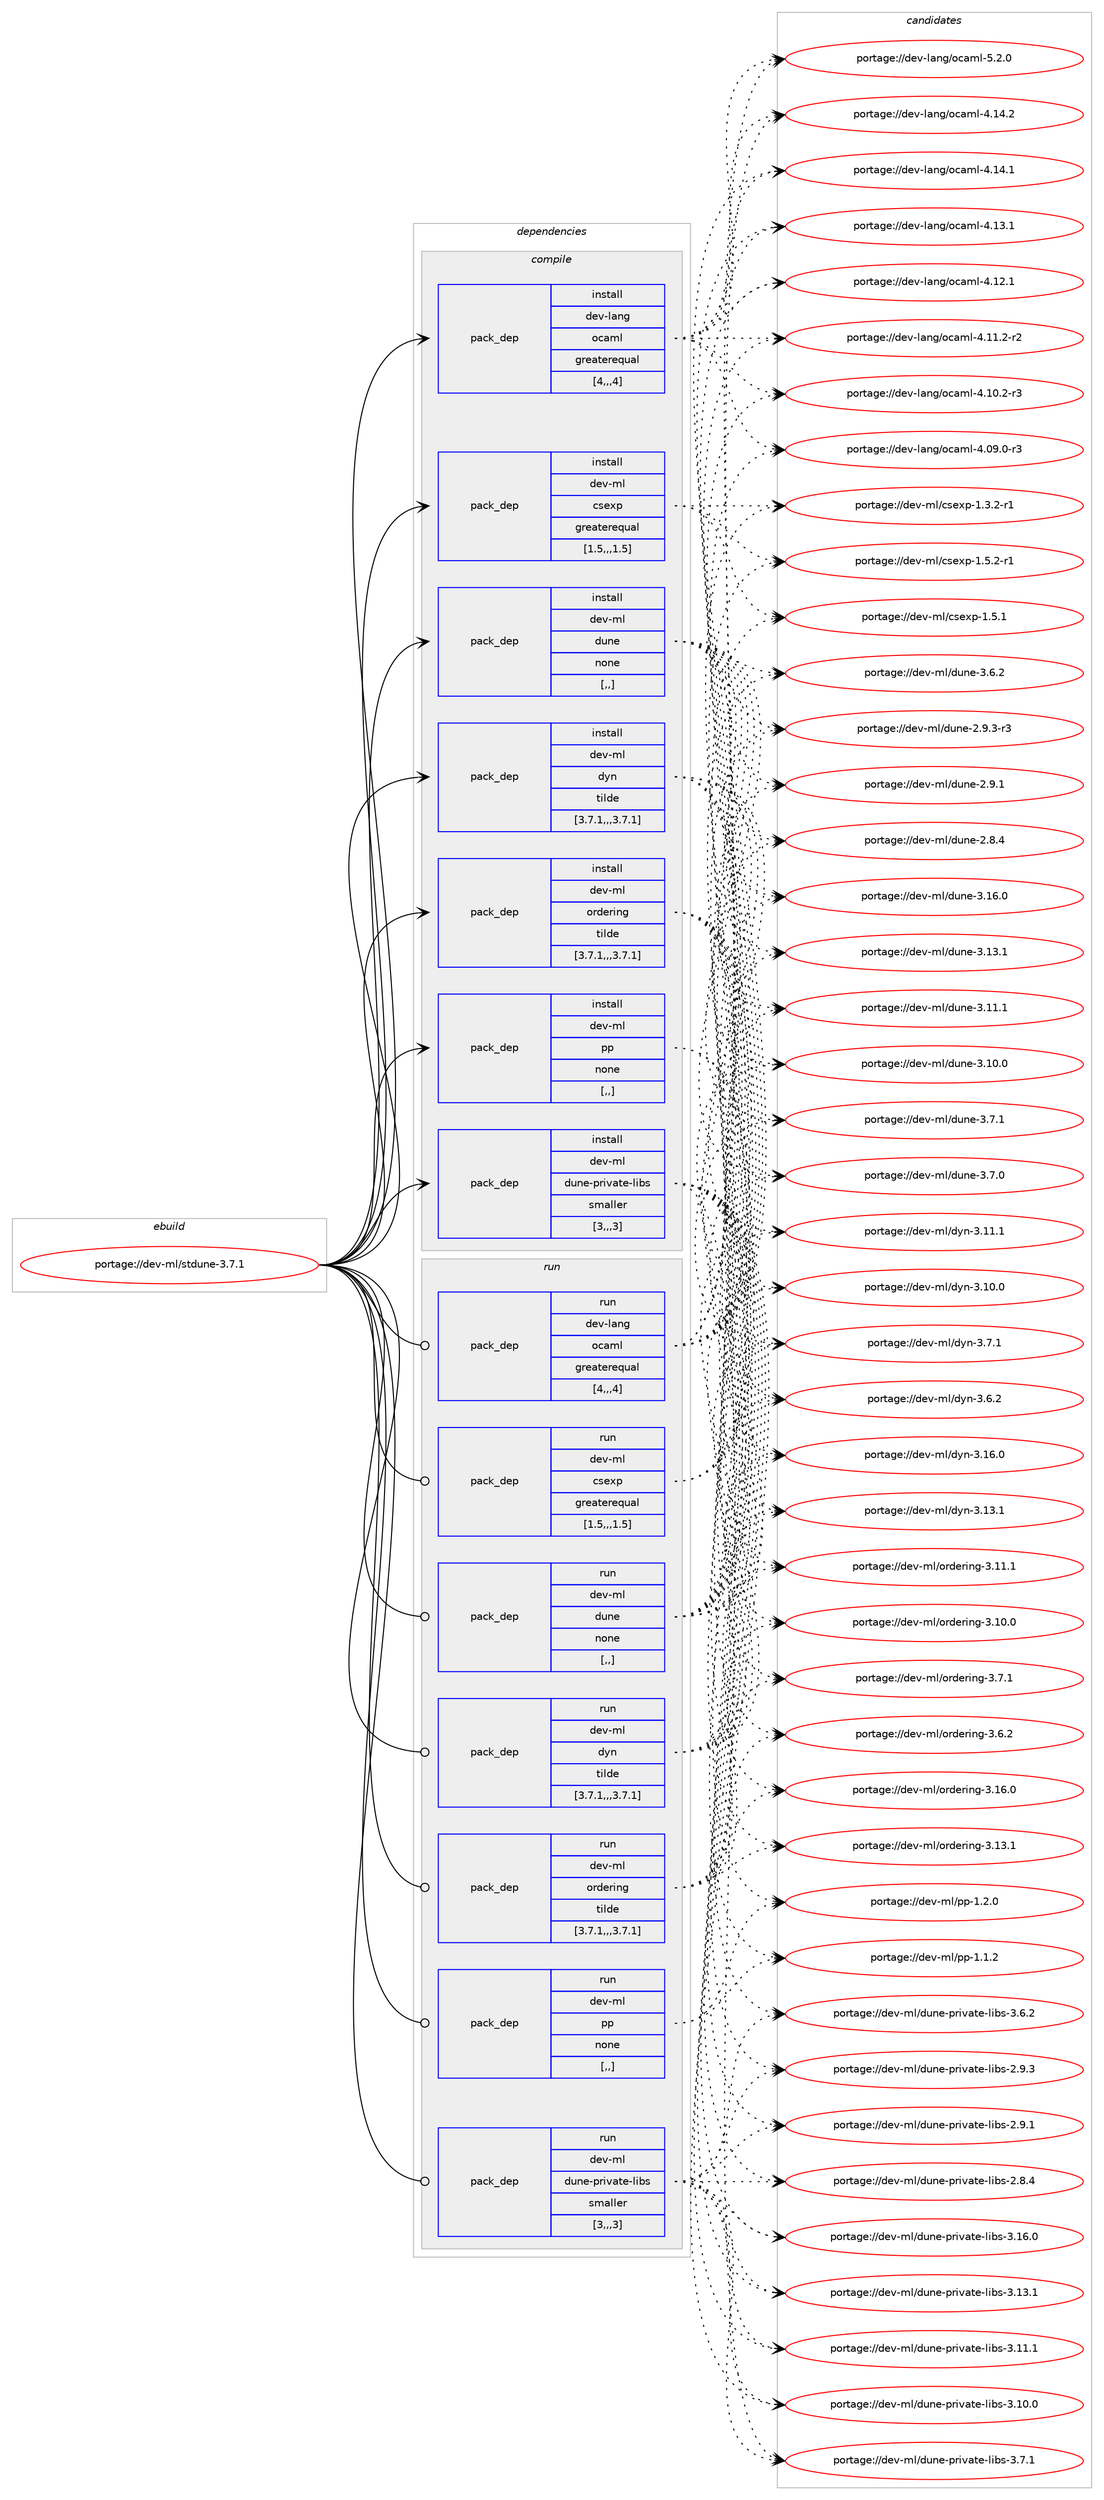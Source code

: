digraph prolog {

# *************
# Graph options
# *************

newrank=true;
concentrate=true;
compound=true;
graph [rankdir=LR,fontname=Helvetica,fontsize=10,ranksep=1.5];#, ranksep=2.5, nodesep=0.2];
edge  [arrowhead=vee];
node  [fontname=Helvetica,fontsize=10];

# **********
# The ebuild
# **********

subgraph cluster_leftcol {
color=gray;
rank=same;
label=<<i>ebuild</i>>;
id [label="portage://dev-ml/stdune-3.7.1", color=red, width=4, href="../dev-ml/stdune-3.7.1.svg"];
}

# ****************
# The dependencies
# ****************

subgraph cluster_midcol {
color=gray;
label=<<i>dependencies</i>>;
subgraph cluster_compile {
fillcolor="#eeeeee";
style=filled;
label=<<i>compile</i>>;
subgraph pack93336 {
dependency124003 [label=<<TABLE BORDER="0" CELLBORDER="1" CELLSPACING="0" CELLPADDING="4" WIDTH="220"><TR><TD ROWSPAN="6" CELLPADDING="30">pack_dep</TD></TR><TR><TD WIDTH="110">install</TD></TR><TR><TD>dev-lang</TD></TR><TR><TD>ocaml</TD></TR><TR><TD>greaterequal</TD></TR><TR><TD>[4,,,4]</TD></TR></TABLE>>, shape=none, color=blue];
}
id:e -> dependency124003:w [weight=20,style="solid",arrowhead="vee"];
subgraph pack93337 {
dependency124004 [label=<<TABLE BORDER="0" CELLBORDER="1" CELLSPACING="0" CELLPADDING="4" WIDTH="220"><TR><TD ROWSPAN="6" CELLPADDING="30">pack_dep</TD></TR><TR><TD WIDTH="110">install</TD></TR><TR><TD>dev-ml</TD></TR><TR><TD>csexp</TD></TR><TR><TD>greaterequal</TD></TR><TR><TD>[1.5,,,1.5]</TD></TR></TABLE>>, shape=none, color=blue];
}
id:e -> dependency124004:w [weight=20,style="solid",arrowhead="vee"];
subgraph pack93338 {
dependency124005 [label=<<TABLE BORDER="0" CELLBORDER="1" CELLSPACING="0" CELLPADDING="4" WIDTH="220"><TR><TD ROWSPAN="6" CELLPADDING="30">pack_dep</TD></TR><TR><TD WIDTH="110">install</TD></TR><TR><TD>dev-ml</TD></TR><TR><TD>dune</TD></TR><TR><TD>none</TD></TR><TR><TD>[,,]</TD></TR></TABLE>>, shape=none, color=blue];
}
id:e -> dependency124005:w [weight=20,style="solid",arrowhead="vee"];
subgraph pack93339 {
dependency124006 [label=<<TABLE BORDER="0" CELLBORDER="1" CELLSPACING="0" CELLPADDING="4" WIDTH="220"><TR><TD ROWSPAN="6" CELLPADDING="30">pack_dep</TD></TR><TR><TD WIDTH="110">install</TD></TR><TR><TD>dev-ml</TD></TR><TR><TD>dyn</TD></TR><TR><TD>tilde</TD></TR><TR><TD>[3.7.1,,,3.7.1]</TD></TR></TABLE>>, shape=none, color=blue];
}
id:e -> dependency124006:w [weight=20,style="solid",arrowhead="vee"];
subgraph pack93340 {
dependency124007 [label=<<TABLE BORDER="0" CELLBORDER="1" CELLSPACING="0" CELLPADDING="4" WIDTH="220"><TR><TD ROWSPAN="6" CELLPADDING="30">pack_dep</TD></TR><TR><TD WIDTH="110">install</TD></TR><TR><TD>dev-ml</TD></TR><TR><TD>ordering</TD></TR><TR><TD>tilde</TD></TR><TR><TD>[3.7.1,,,3.7.1]</TD></TR></TABLE>>, shape=none, color=blue];
}
id:e -> dependency124007:w [weight=20,style="solid",arrowhead="vee"];
subgraph pack93341 {
dependency124008 [label=<<TABLE BORDER="0" CELLBORDER="1" CELLSPACING="0" CELLPADDING="4" WIDTH="220"><TR><TD ROWSPAN="6" CELLPADDING="30">pack_dep</TD></TR><TR><TD WIDTH="110">install</TD></TR><TR><TD>dev-ml</TD></TR><TR><TD>pp</TD></TR><TR><TD>none</TD></TR><TR><TD>[,,]</TD></TR></TABLE>>, shape=none, color=blue];
}
id:e -> dependency124008:w [weight=20,style="solid",arrowhead="vee"];
subgraph pack93342 {
dependency124009 [label=<<TABLE BORDER="0" CELLBORDER="1" CELLSPACING="0" CELLPADDING="4" WIDTH="220"><TR><TD ROWSPAN="6" CELLPADDING="30">pack_dep</TD></TR><TR><TD WIDTH="110">install</TD></TR><TR><TD>dev-ml</TD></TR><TR><TD>dune-private-libs</TD></TR><TR><TD>smaller</TD></TR><TR><TD>[3,,,3]</TD></TR></TABLE>>, shape=none, color=blue];
}
id:e -> dependency124009:w [weight=20,style="solid",arrowhead="vee"];
}
subgraph cluster_compileandrun {
fillcolor="#eeeeee";
style=filled;
label=<<i>compile and run</i>>;
}
subgraph cluster_run {
fillcolor="#eeeeee";
style=filled;
label=<<i>run</i>>;
subgraph pack93343 {
dependency124010 [label=<<TABLE BORDER="0" CELLBORDER="1" CELLSPACING="0" CELLPADDING="4" WIDTH="220"><TR><TD ROWSPAN="6" CELLPADDING="30">pack_dep</TD></TR><TR><TD WIDTH="110">run</TD></TR><TR><TD>dev-lang</TD></TR><TR><TD>ocaml</TD></TR><TR><TD>greaterequal</TD></TR><TR><TD>[4,,,4]</TD></TR></TABLE>>, shape=none, color=blue];
}
id:e -> dependency124010:w [weight=20,style="solid",arrowhead="odot"];
subgraph pack93344 {
dependency124011 [label=<<TABLE BORDER="0" CELLBORDER="1" CELLSPACING="0" CELLPADDING="4" WIDTH="220"><TR><TD ROWSPAN="6" CELLPADDING="30">pack_dep</TD></TR><TR><TD WIDTH="110">run</TD></TR><TR><TD>dev-ml</TD></TR><TR><TD>csexp</TD></TR><TR><TD>greaterequal</TD></TR><TR><TD>[1.5,,,1.5]</TD></TR></TABLE>>, shape=none, color=blue];
}
id:e -> dependency124011:w [weight=20,style="solid",arrowhead="odot"];
subgraph pack93345 {
dependency124012 [label=<<TABLE BORDER="0" CELLBORDER="1" CELLSPACING="0" CELLPADDING="4" WIDTH="220"><TR><TD ROWSPAN="6" CELLPADDING="30">pack_dep</TD></TR><TR><TD WIDTH="110">run</TD></TR><TR><TD>dev-ml</TD></TR><TR><TD>dune</TD></TR><TR><TD>none</TD></TR><TR><TD>[,,]</TD></TR></TABLE>>, shape=none, color=blue];
}
id:e -> dependency124012:w [weight=20,style="solid",arrowhead="odot"];
subgraph pack93346 {
dependency124013 [label=<<TABLE BORDER="0" CELLBORDER="1" CELLSPACING="0" CELLPADDING="4" WIDTH="220"><TR><TD ROWSPAN="6" CELLPADDING="30">pack_dep</TD></TR><TR><TD WIDTH="110">run</TD></TR><TR><TD>dev-ml</TD></TR><TR><TD>dyn</TD></TR><TR><TD>tilde</TD></TR><TR><TD>[3.7.1,,,3.7.1]</TD></TR></TABLE>>, shape=none, color=blue];
}
id:e -> dependency124013:w [weight=20,style="solid",arrowhead="odot"];
subgraph pack93347 {
dependency124014 [label=<<TABLE BORDER="0" CELLBORDER="1" CELLSPACING="0" CELLPADDING="4" WIDTH="220"><TR><TD ROWSPAN="6" CELLPADDING="30">pack_dep</TD></TR><TR><TD WIDTH="110">run</TD></TR><TR><TD>dev-ml</TD></TR><TR><TD>ordering</TD></TR><TR><TD>tilde</TD></TR><TR><TD>[3.7.1,,,3.7.1]</TD></TR></TABLE>>, shape=none, color=blue];
}
id:e -> dependency124014:w [weight=20,style="solid",arrowhead="odot"];
subgraph pack93348 {
dependency124015 [label=<<TABLE BORDER="0" CELLBORDER="1" CELLSPACING="0" CELLPADDING="4" WIDTH="220"><TR><TD ROWSPAN="6" CELLPADDING="30">pack_dep</TD></TR><TR><TD WIDTH="110">run</TD></TR><TR><TD>dev-ml</TD></TR><TR><TD>pp</TD></TR><TR><TD>none</TD></TR><TR><TD>[,,]</TD></TR></TABLE>>, shape=none, color=blue];
}
id:e -> dependency124015:w [weight=20,style="solid",arrowhead="odot"];
subgraph pack93349 {
dependency124016 [label=<<TABLE BORDER="0" CELLBORDER="1" CELLSPACING="0" CELLPADDING="4" WIDTH="220"><TR><TD ROWSPAN="6" CELLPADDING="30">pack_dep</TD></TR><TR><TD WIDTH="110">run</TD></TR><TR><TD>dev-ml</TD></TR><TR><TD>dune-private-libs</TD></TR><TR><TD>smaller</TD></TR><TR><TD>[3,,,3]</TD></TR></TABLE>>, shape=none, color=blue];
}
id:e -> dependency124016:w [weight=20,style="solid",arrowhead="odot"];
}
}

# **************
# The candidates
# **************

subgraph cluster_choices {
rank=same;
color=gray;
label=<<i>candidates</i>>;

subgraph choice93336 {
color=black;
nodesep=1;
choice1001011184510897110103471119997109108455346504648 [label="portage://dev-lang/ocaml-5.2.0", color=red, width=4,href="../dev-lang/ocaml-5.2.0.svg"];
choice100101118451089711010347111999710910845524649524650 [label="portage://dev-lang/ocaml-4.14.2", color=red, width=4,href="../dev-lang/ocaml-4.14.2.svg"];
choice100101118451089711010347111999710910845524649524649 [label="portage://dev-lang/ocaml-4.14.1", color=red, width=4,href="../dev-lang/ocaml-4.14.1.svg"];
choice100101118451089711010347111999710910845524649514649 [label="portage://dev-lang/ocaml-4.13.1", color=red, width=4,href="../dev-lang/ocaml-4.13.1.svg"];
choice100101118451089711010347111999710910845524649504649 [label="portage://dev-lang/ocaml-4.12.1", color=red, width=4,href="../dev-lang/ocaml-4.12.1.svg"];
choice1001011184510897110103471119997109108455246494946504511450 [label="portage://dev-lang/ocaml-4.11.2-r2", color=red, width=4,href="../dev-lang/ocaml-4.11.2-r2.svg"];
choice1001011184510897110103471119997109108455246494846504511451 [label="portage://dev-lang/ocaml-4.10.2-r3", color=red, width=4,href="../dev-lang/ocaml-4.10.2-r3.svg"];
choice1001011184510897110103471119997109108455246485746484511451 [label="portage://dev-lang/ocaml-4.09.0-r3", color=red, width=4,href="../dev-lang/ocaml-4.09.0-r3.svg"];
dependency124003:e -> choice1001011184510897110103471119997109108455346504648:w [style=dotted,weight="100"];
dependency124003:e -> choice100101118451089711010347111999710910845524649524650:w [style=dotted,weight="100"];
dependency124003:e -> choice100101118451089711010347111999710910845524649524649:w [style=dotted,weight="100"];
dependency124003:e -> choice100101118451089711010347111999710910845524649514649:w [style=dotted,weight="100"];
dependency124003:e -> choice100101118451089711010347111999710910845524649504649:w [style=dotted,weight="100"];
dependency124003:e -> choice1001011184510897110103471119997109108455246494946504511450:w [style=dotted,weight="100"];
dependency124003:e -> choice1001011184510897110103471119997109108455246494846504511451:w [style=dotted,weight="100"];
dependency124003:e -> choice1001011184510897110103471119997109108455246485746484511451:w [style=dotted,weight="100"];
}
subgraph choice93337 {
color=black;
nodesep=1;
choice1001011184510910847991151011201124549465346504511449 [label="portage://dev-ml/csexp-1.5.2-r1", color=red, width=4,href="../dev-ml/csexp-1.5.2-r1.svg"];
choice100101118451091084799115101120112454946534649 [label="portage://dev-ml/csexp-1.5.1", color=red, width=4,href="../dev-ml/csexp-1.5.1.svg"];
choice1001011184510910847991151011201124549465146504511449 [label="portage://dev-ml/csexp-1.3.2-r1", color=red, width=4,href="../dev-ml/csexp-1.3.2-r1.svg"];
dependency124004:e -> choice1001011184510910847991151011201124549465346504511449:w [style=dotted,weight="100"];
dependency124004:e -> choice100101118451091084799115101120112454946534649:w [style=dotted,weight="100"];
dependency124004:e -> choice1001011184510910847991151011201124549465146504511449:w [style=dotted,weight="100"];
}
subgraph choice93338 {
color=black;
nodesep=1;
choice100101118451091084710011711010145514649544648 [label="portage://dev-ml/dune-3.16.0", color=red, width=4,href="../dev-ml/dune-3.16.0.svg"];
choice100101118451091084710011711010145514649514649 [label="portage://dev-ml/dune-3.13.1", color=red, width=4,href="../dev-ml/dune-3.13.1.svg"];
choice100101118451091084710011711010145514649494649 [label="portage://dev-ml/dune-3.11.1", color=red, width=4,href="../dev-ml/dune-3.11.1.svg"];
choice100101118451091084710011711010145514649484648 [label="portage://dev-ml/dune-3.10.0", color=red, width=4,href="../dev-ml/dune-3.10.0.svg"];
choice1001011184510910847100117110101455146554649 [label="portage://dev-ml/dune-3.7.1", color=red, width=4,href="../dev-ml/dune-3.7.1.svg"];
choice1001011184510910847100117110101455146554648 [label="portage://dev-ml/dune-3.7.0", color=red, width=4,href="../dev-ml/dune-3.7.0.svg"];
choice1001011184510910847100117110101455146544650 [label="portage://dev-ml/dune-3.6.2", color=red, width=4,href="../dev-ml/dune-3.6.2.svg"];
choice10010111845109108471001171101014550465746514511451 [label="portage://dev-ml/dune-2.9.3-r3", color=red, width=4,href="../dev-ml/dune-2.9.3-r3.svg"];
choice1001011184510910847100117110101455046574649 [label="portage://dev-ml/dune-2.9.1", color=red, width=4,href="../dev-ml/dune-2.9.1.svg"];
choice1001011184510910847100117110101455046564652 [label="portage://dev-ml/dune-2.8.4", color=red, width=4,href="../dev-ml/dune-2.8.4.svg"];
dependency124005:e -> choice100101118451091084710011711010145514649544648:w [style=dotted,weight="100"];
dependency124005:e -> choice100101118451091084710011711010145514649514649:w [style=dotted,weight="100"];
dependency124005:e -> choice100101118451091084710011711010145514649494649:w [style=dotted,weight="100"];
dependency124005:e -> choice100101118451091084710011711010145514649484648:w [style=dotted,weight="100"];
dependency124005:e -> choice1001011184510910847100117110101455146554649:w [style=dotted,weight="100"];
dependency124005:e -> choice1001011184510910847100117110101455146554648:w [style=dotted,weight="100"];
dependency124005:e -> choice1001011184510910847100117110101455146544650:w [style=dotted,weight="100"];
dependency124005:e -> choice10010111845109108471001171101014550465746514511451:w [style=dotted,weight="100"];
dependency124005:e -> choice1001011184510910847100117110101455046574649:w [style=dotted,weight="100"];
dependency124005:e -> choice1001011184510910847100117110101455046564652:w [style=dotted,weight="100"];
}
subgraph choice93339 {
color=black;
nodesep=1;
choice100101118451091084710012111045514649544648 [label="portage://dev-ml/dyn-3.16.0", color=red, width=4,href="../dev-ml/dyn-3.16.0.svg"];
choice100101118451091084710012111045514649514649 [label="portage://dev-ml/dyn-3.13.1", color=red, width=4,href="../dev-ml/dyn-3.13.1.svg"];
choice100101118451091084710012111045514649494649 [label="portage://dev-ml/dyn-3.11.1", color=red, width=4,href="../dev-ml/dyn-3.11.1.svg"];
choice100101118451091084710012111045514649484648 [label="portage://dev-ml/dyn-3.10.0", color=red, width=4,href="../dev-ml/dyn-3.10.0.svg"];
choice1001011184510910847100121110455146554649 [label="portage://dev-ml/dyn-3.7.1", color=red, width=4,href="../dev-ml/dyn-3.7.1.svg"];
choice1001011184510910847100121110455146544650 [label="portage://dev-ml/dyn-3.6.2", color=red, width=4,href="../dev-ml/dyn-3.6.2.svg"];
dependency124006:e -> choice100101118451091084710012111045514649544648:w [style=dotted,weight="100"];
dependency124006:e -> choice100101118451091084710012111045514649514649:w [style=dotted,weight="100"];
dependency124006:e -> choice100101118451091084710012111045514649494649:w [style=dotted,weight="100"];
dependency124006:e -> choice100101118451091084710012111045514649484648:w [style=dotted,weight="100"];
dependency124006:e -> choice1001011184510910847100121110455146554649:w [style=dotted,weight="100"];
dependency124006:e -> choice1001011184510910847100121110455146544650:w [style=dotted,weight="100"];
}
subgraph choice93340 {
color=black;
nodesep=1;
choice100101118451091084711111410010111410511010345514649544648 [label="portage://dev-ml/ordering-3.16.0", color=red, width=4,href="../dev-ml/ordering-3.16.0.svg"];
choice100101118451091084711111410010111410511010345514649514649 [label="portage://dev-ml/ordering-3.13.1", color=red, width=4,href="../dev-ml/ordering-3.13.1.svg"];
choice100101118451091084711111410010111410511010345514649494649 [label="portage://dev-ml/ordering-3.11.1", color=red, width=4,href="../dev-ml/ordering-3.11.1.svg"];
choice100101118451091084711111410010111410511010345514649484648 [label="portage://dev-ml/ordering-3.10.0", color=red, width=4,href="../dev-ml/ordering-3.10.0.svg"];
choice1001011184510910847111114100101114105110103455146554649 [label="portage://dev-ml/ordering-3.7.1", color=red, width=4,href="../dev-ml/ordering-3.7.1.svg"];
choice1001011184510910847111114100101114105110103455146544650 [label="portage://dev-ml/ordering-3.6.2", color=red, width=4,href="../dev-ml/ordering-3.6.2.svg"];
dependency124007:e -> choice100101118451091084711111410010111410511010345514649544648:w [style=dotted,weight="100"];
dependency124007:e -> choice100101118451091084711111410010111410511010345514649514649:w [style=dotted,weight="100"];
dependency124007:e -> choice100101118451091084711111410010111410511010345514649494649:w [style=dotted,weight="100"];
dependency124007:e -> choice100101118451091084711111410010111410511010345514649484648:w [style=dotted,weight="100"];
dependency124007:e -> choice1001011184510910847111114100101114105110103455146554649:w [style=dotted,weight="100"];
dependency124007:e -> choice1001011184510910847111114100101114105110103455146544650:w [style=dotted,weight="100"];
}
subgraph choice93341 {
color=black;
nodesep=1;
choice1001011184510910847112112454946504648 [label="portage://dev-ml/pp-1.2.0", color=red, width=4,href="../dev-ml/pp-1.2.0.svg"];
choice1001011184510910847112112454946494650 [label="portage://dev-ml/pp-1.1.2", color=red, width=4,href="../dev-ml/pp-1.1.2.svg"];
dependency124008:e -> choice1001011184510910847112112454946504648:w [style=dotted,weight="100"];
dependency124008:e -> choice1001011184510910847112112454946494650:w [style=dotted,weight="100"];
}
subgraph choice93342 {
color=black;
nodesep=1;
choice10010111845109108471001171101014511211410511897116101451081059811545514649544648 [label="portage://dev-ml/dune-private-libs-3.16.0", color=red, width=4,href="../dev-ml/dune-private-libs-3.16.0.svg"];
choice10010111845109108471001171101014511211410511897116101451081059811545514649514649 [label="portage://dev-ml/dune-private-libs-3.13.1", color=red, width=4,href="../dev-ml/dune-private-libs-3.13.1.svg"];
choice10010111845109108471001171101014511211410511897116101451081059811545514649494649 [label="portage://dev-ml/dune-private-libs-3.11.1", color=red, width=4,href="../dev-ml/dune-private-libs-3.11.1.svg"];
choice10010111845109108471001171101014511211410511897116101451081059811545514649484648 [label="portage://dev-ml/dune-private-libs-3.10.0", color=red, width=4,href="../dev-ml/dune-private-libs-3.10.0.svg"];
choice100101118451091084710011711010145112114105118971161014510810598115455146554649 [label="portage://dev-ml/dune-private-libs-3.7.1", color=red, width=4,href="../dev-ml/dune-private-libs-3.7.1.svg"];
choice100101118451091084710011711010145112114105118971161014510810598115455146544650 [label="portage://dev-ml/dune-private-libs-3.6.2", color=red, width=4,href="../dev-ml/dune-private-libs-3.6.2.svg"];
choice100101118451091084710011711010145112114105118971161014510810598115455046574651 [label="portage://dev-ml/dune-private-libs-2.9.3", color=red, width=4,href="../dev-ml/dune-private-libs-2.9.3.svg"];
choice100101118451091084710011711010145112114105118971161014510810598115455046574649 [label="portage://dev-ml/dune-private-libs-2.9.1", color=red, width=4,href="../dev-ml/dune-private-libs-2.9.1.svg"];
choice100101118451091084710011711010145112114105118971161014510810598115455046564652 [label="portage://dev-ml/dune-private-libs-2.8.4", color=red, width=4,href="../dev-ml/dune-private-libs-2.8.4.svg"];
dependency124009:e -> choice10010111845109108471001171101014511211410511897116101451081059811545514649544648:w [style=dotted,weight="100"];
dependency124009:e -> choice10010111845109108471001171101014511211410511897116101451081059811545514649514649:w [style=dotted,weight="100"];
dependency124009:e -> choice10010111845109108471001171101014511211410511897116101451081059811545514649494649:w [style=dotted,weight="100"];
dependency124009:e -> choice10010111845109108471001171101014511211410511897116101451081059811545514649484648:w [style=dotted,weight="100"];
dependency124009:e -> choice100101118451091084710011711010145112114105118971161014510810598115455146554649:w [style=dotted,weight="100"];
dependency124009:e -> choice100101118451091084710011711010145112114105118971161014510810598115455146544650:w [style=dotted,weight="100"];
dependency124009:e -> choice100101118451091084710011711010145112114105118971161014510810598115455046574651:w [style=dotted,weight="100"];
dependency124009:e -> choice100101118451091084710011711010145112114105118971161014510810598115455046574649:w [style=dotted,weight="100"];
dependency124009:e -> choice100101118451091084710011711010145112114105118971161014510810598115455046564652:w [style=dotted,weight="100"];
}
subgraph choice93343 {
color=black;
nodesep=1;
choice1001011184510897110103471119997109108455346504648 [label="portage://dev-lang/ocaml-5.2.0", color=red, width=4,href="../dev-lang/ocaml-5.2.0.svg"];
choice100101118451089711010347111999710910845524649524650 [label="portage://dev-lang/ocaml-4.14.2", color=red, width=4,href="../dev-lang/ocaml-4.14.2.svg"];
choice100101118451089711010347111999710910845524649524649 [label="portage://dev-lang/ocaml-4.14.1", color=red, width=4,href="../dev-lang/ocaml-4.14.1.svg"];
choice100101118451089711010347111999710910845524649514649 [label="portage://dev-lang/ocaml-4.13.1", color=red, width=4,href="../dev-lang/ocaml-4.13.1.svg"];
choice100101118451089711010347111999710910845524649504649 [label="portage://dev-lang/ocaml-4.12.1", color=red, width=4,href="../dev-lang/ocaml-4.12.1.svg"];
choice1001011184510897110103471119997109108455246494946504511450 [label="portage://dev-lang/ocaml-4.11.2-r2", color=red, width=4,href="../dev-lang/ocaml-4.11.2-r2.svg"];
choice1001011184510897110103471119997109108455246494846504511451 [label="portage://dev-lang/ocaml-4.10.2-r3", color=red, width=4,href="../dev-lang/ocaml-4.10.2-r3.svg"];
choice1001011184510897110103471119997109108455246485746484511451 [label="portage://dev-lang/ocaml-4.09.0-r3", color=red, width=4,href="../dev-lang/ocaml-4.09.0-r3.svg"];
dependency124010:e -> choice1001011184510897110103471119997109108455346504648:w [style=dotted,weight="100"];
dependency124010:e -> choice100101118451089711010347111999710910845524649524650:w [style=dotted,weight="100"];
dependency124010:e -> choice100101118451089711010347111999710910845524649524649:w [style=dotted,weight="100"];
dependency124010:e -> choice100101118451089711010347111999710910845524649514649:w [style=dotted,weight="100"];
dependency124010:e -> choice100101118451089711010347111999710910845524649504649:w [style=dotted,weight="100"];
dependency124010:e -> choice1001011184510897110103471119997109108455246494946504511450:w [style=dotted,weight="100"];
dependency124010:e -> choice1001011184510897110103471119997109108455246494846504511451:w [style=dotted,weight="100"];
dependency124010:e -> choice1001011184510897110103471119997109108455246485746484511451:w [style=dotted,weight="100"];
}
subgraph choice93344 {
color=black;
nodesep=1;
choice1001011184510910847991151011201124549465346504511449 [label="portage://dev-ml/csexp-1.5.2-r1", color=red, width=4,href="../dev-ml/csexp-1.5.2-r1.svg"];
choice100101118451091084799115101120112454946534649 [label="portage://dev-ml/csexp-1.5.1", color=red, width=4,href="../dev-ml/csexp-1.5.1.svg"];
choice1001011184510910847991151011201124549465146504511449 [label="portage://dev-ml/csexp-1.3.2-r1", color=red, width=4,href="../dev-ml/csexp-1.3.2-r1.svg"];
dependency124011:e -> choice1001011184510910847991151011201124549465346504511449:w [style=dotted,weight="100"];
dependency124011:e -> choice100101118451091084799115101120112454946534649:w [style=dotted,weight="100"];
dependency124011:e -> choice1001011184510910847991151011201124549465146504511449:w [style=dotted,weight="100"];
}
subgraph choice93345 {
color=black;
nodesep=1;
choice100101118451091084710011711010145514649544648 [label="portage://dev-ml/dune-3.16.0", color=red, width=4,href="../dev-ml/dune-3.16.0.svg"];
choice100101118451091084710011711010145514649514649 [label="portage://dev-ml/dune-3.13.1", color=red, width=4,href="../dev-ml/dune-3.13.1.svg"];
choice100101118451091084710011711010145514649494649 [label="portage://dev-ml/dune-3.11.1", color=red, width=4,href="../dev-ml/dune-3.11.1.svg"];
choice100101118451091084710011711010145514649484648 [label="portage://dev-ml/dune-3.10.0", color=red, width=4,href="../dev-ml/dune-3.10.0.svg"];
choice1001011184510910847100117110101455146554649 [label="portage://dev-ml/dune-3.7.1", color=red, width=4,href="../dev-ml/dune-3.7.1.svg"];
choice1001011184510910847100117110101455146554648 [label="portage://dev-ml/dune-3.7.0", color=red, width=4,href="../dev-ml/dune-3.7.0.svg"];
choice1001011184510910847100117110101455146544650 [label="portage://dev-ml/dune-3.6.2", color=red, width=4,href="../dev-ml/dune-3.6.2.svg"];
choice10010111845109108471001171101014550465746514511451 [label="portage://dev-ml/dune-2.9.3-r3", color=red, width=4,href="../dev-ml/dune-2.9.3-r3.svg"];
choice1001011184510910847100117110101455046574649 [label="portage://dev-ml/dune-2.9.1", color=red, width=4,href="../dev-ml/dune-2.9.1.svg"];
choice1001011184510910847100117110101455046564652 [label="portage://dev-ml/dune-2.8.4", color=red, width=4,href="../dev-ml/dune-2.8.4.svg"];
dependency124012:e -> choice100101118451091084710011711010145514649544648:w [style=dotted,weight="100"];
dependency124012:e -> choice100101118451091084710011711010145514649514649:w [style=dotted,weight="100"];
dependency124012:e -> choice100101118451091084710011711010145514649494649:w [style=dotted,weight="100"];
dependency124012:e -> choice100101118451091084710011711010145514649484648:w [style=dotted,weight="100"];
dependency124012:e -> choice1001011184510910847100117110101455146554649:w [style=dotted,weight="100"];
dependency124012:e -> choice1001011184510910847100117110101455146554648:w [style=dotted,weight="100"];
dependency124012:e -> choice1001011184510910847100117110101455146544650:w [style=dotted,weight="100"];
dependency124012:e -> choice10010111845109108471001171101014550465746514511451:w [style=dotted,weight="100"];
dependency124012:e -> choice1001011184510910847100117110101455046574649:w [style=dotted,weight="100"];
dependency124012:e -> choice1001011184510910847100117110101455046564652:w [style=dotted,weight="100"];
}
subgraph choice93346 {
color=black;
nodesep=1;
choice100101118451091084710012111045514649544648 [label="portage://dev-ml/dyn-3.16.0", color=red, width=4,href="../dev-ml/dyn-3.16.0.svg"];
choice100101118451091084710012111045514649514649 [label="portage://dev-ml/dyn-3.13.1", color=red, width=4,href="../dev-ml/dyn-3.13.1.svg"];
choice100101118451091084710012111045514649494649 [label="portage://dev-ml/dyn-3.11.1", color=red, width=4,href="../dev-ml/dyn-3.11.1.svg"];
choice100101118451091084710012111045514649484648 [label="portage://dev-ml/dyn-3.10.0", color=red, width=4,href="../dev-ml/dyn-3.10.0.svg"];
choice1001011184510910847100121110455146554649 [label="portage://dev-ml/dyn-3.7.1", color=red, width=4,href="../dev-ml/dyn-3.7.1.svg"];
choice1001011184510910847100121110455146544650 [label="portage://dev-ml/dyn-3.6.2", color=red, width=4,href="../dev-ml/dyn-3.6.2.svg"];
dependency124013:e -> choice100101118451091084710012111045514649544648:w [style=dotted,weight="100"];
dependency124013:e -> choice100101118451091084710012111045514649514649:w [style=dotted,weight="100"];
dependency124013:e -> choice100101118451091084710012111045514649494649:w [style=dotted,weight="100"];
dependency124013:e -> choice100101118451091084710012111045514649484648:w [style=dotted,weight="100"];
dependency124013:e -> choice1001011184510910847100121110455146554649:w [style=dotted,weight="100"];
dependency124013:e -> choice1001011184510910847100121110455146544650:w [style=dotted,weight="100"];
}
subgraph choice93347 {
color=black;
nodesep=1;
choice100101118451091084711111410010111410511010345514649544648 [label="portage://dev-ml/ordering-3.16.0", color=red, width=4,href="../dev-ml/ordering-3.16.0.svg"];
choice100101118451091084711111410010111410511010345514649514649 [label="portage://dev-ml/ordering-3.13.1", color=red, width=4,href="../dev-ml/ordering-3.13.1.svg"];
choice100101118451091084711111410010111410511010345514649494649 [label="portage://dev-ml/ordering-3.11.1", color=red, width=4,href="../dev-ml/ordering-3.11.1.svg"];
choice100101118451091084711111410010111410511010345514649484648 [label="portage://dev-ml/ordering-3.10.0", color=red, width=4,href="../dev-ml/ordering-3.10.0.svg"];
choice1001011184510910847111114100101114105110103455146554649 [label="portage://dev-ml/ordering-3.7.1", color=red, width=4,href="../dev-ml/ordering-3.7.1.svg"];
choice1001011184510910847111114100101114105110103455146544650 [label="portage://dev-ml/ordering-3.6.2", color=red, width=4,href="../dev-ml/ordering-3.6.2.svg"];
dependency124014:e -> choice100101118451091084711111410010111410511010345514649544648:w [style=dotted,weight="100"];
dependency124014:e -> choice100101118451091084711111410010111410511010345514649514649:w [style=dotted,weight="100"];
dependency124014:e -> choice100101118451091084711111410010111410511010345514649494649:w [style=dotted,weight="100"];
dependency124014:e -> choice100101118451091084711111410010111410511010345514649484648:w [style=dotted,weight="100"];
dependency124014:e -> choice1001011184510910847111114100101114105110103455146554649:w [style=dotted,weight="100"];
dependency124014:e -> choice1001011184510910847111114100101114105110103455146544650:w [style=dotted,weight="100"];
}
subgraph choice93348 {
color=black;
nodesep=1;
choice1001011184510910847112112454946504648 [label="portage://dev-ml/pp-1.2.0", color=red, width=4,href="../dev-ml/pp-1.2.0.svg"];
choice1001011184510910847112112454946494650 [label="portage://dev-ml/pp-1.1.2", color=red, width=4,href="../dev-ml/pp-1.1.2.svg"];
dependency124015:e -> choice1001011184510910847112112454946504648:w [style=dotted,weight="100"];
dependency124015:e -> choice1001011184510910847112112454946494650:w [style=dotted,weight="100"];
}
subgraph choice93349 {
color=black;
nodesep=1;
choice10010111845109108471001171101014511211410511897116101451081059811545514649544648 [label="portage://dev-ml/dune-private-libs-3.16.0", color=red, width=4,href="../dev-ml/dune-private-libs-3.16.0.svg"];
choice10010111845109108471001171101014511211410511897116101451081059811545514649514649 [label="portage://dev-ml/dune-private-libs-3.13.1", color=red, width=4,href="../dev-ml/dune-private-libs-3.13.1.svg"];
choice10010111845109108471001171101014511211410511897116101451081059811545514649494649 [label="portage://dev-ml/dune-private-libs-3.11.1", color=red, width=4,href="../dev-ml/dune-private-libs-3.11.1.svg"];
choice10010111845109108471001171101014511211410511897116101451081059811545514649484648 [label="portage://dev-ml/dune-private-libs-3.10.0", color=red, width=4,href="../dev-ml/dune-private-libs-3.10.0.svg"];
choice100101118451091084710011711010145112114105118971161014510810598115455146554649 [label="portage://dev-ml/dune-private-libs-3.7.1", color=red, width=4,href="../dev-ml/dune-private-libs-3.7.1.svg"];
choice100101118451091084710011711010145112114105118971161014510810598115455146544650 [label="portage://dev-ml/dune-private-libs-3.6.2", color=red, width=4,href="../dev-ml/dune-private-libs-3.6.2.svg"];
choice100101118451091084710011711010145112114105118971161014510810598115455046574651 [label="portage://dev-ml/dune-private-libs-2.9.3", color=red, width=4,href="../dev-ml/dune-private-libs-2.9.3.svg"];
choice100101118451091084710011711010145112114105118971161014510810598115455046574649 [label="portage://dev-ml/dune-private-libs-2.9.1", color=red, width=4,href="../dev-ml/dune-private-libs-2.9.1.svg"];
choice100101118451091084710011711010145112114105118971161014510810598115455046564652 [label="portage://dev-ml/dune-private-libs-2.8.4", color=red, width=4,href="../dev-ml/dune-private-libs-2.8.4.svg"];
dependency124016:e -> choice10010111845109108471001171101014511211410511897116101451081059811545514649544648:w [style=dotted,weight="100"];
dependency124016:e -> choice10010111845109108471001171101014511211410511897116101451081059811545514649514649:w [style=dotted,weight="100"];
dependency124016:e -> choice10010111845109108471001171101014511211410511897116101451081059811545514649494649:w [style=dotted,weight="100"];
dependency124016:e -> choice10010111845109108471001171101014511211410511897116101451081059811545514649484648:w [style=dotted,weight="100"];
dependency124016:e -> choice100101118451091084710011711010145112114105118971161014510810598115455146554649:w [style=dotted,weight="100"];
dependency124016:e -> choice100101118451091084710011711010145112114105118971161014510810598115455146544650:w [style=dotted,weight="100"];
dependency124016:e -> choice100101118451091084710011711010145112114105118971161014510810598115455046574651:w [style=dotted,weight="100"];
dependency124016:e -> choice100101118451091084710011711010145112114105118971161014510810598115455046574649:w [style=dotted,weight="100"];
dependency124016:e -> choice100101118451091084710011711010145112114105118971161014510810598115455046564652:w [style=dotted,weight="100"];
}
}

}
